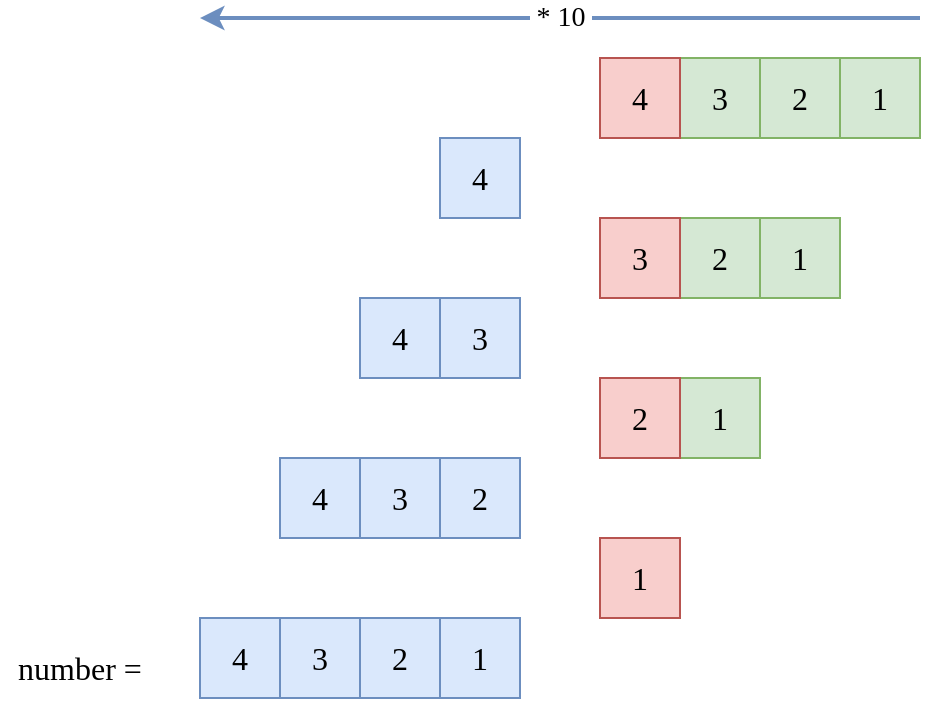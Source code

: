 <mxfile version="24.2.5" type="device">
  <diagram name="Page-1" id="BiH42gk8LcioDMxBzIxK">
    <mxGraphModel dx="1434" dy="835" grid="1" gridSize="10" guides="1" tooltips="1" connect="1" arrows="1" fold="1" page="1" pageScale="1" pageWidth="850" pageHeight="1100" math="0" shadow="0">
      <root>
        <mxCell id="0" />
        <mxCell id="1" parent="0" />
        <mxCell id="6_L2TqiYfCNutB5mRZmD-48" value="&amp;nbsp;* 10&amp;nbsp;" style="endArrow=none;html=1;rounded=1;strokeColor=#6c8ebf;fontFamily=Ubuntu;fontSize=14;fillColor=#dae8fc;strokeWidth=2;startArrow=classic;startFill=1;endFill=0;" parent="1" edge="1">
          <mxGeometry width="50" height="50" relative="1" as="geometry">
            <mxPoint x="240" y="140" as="sourcePoint" />
            <mxPoint x="600" y="140" as="targetPoint" />
          </mxGeometry>
        </mxCell>
        <mxCell id="6_L2TqiYfCNutB5mRZmD-49" value="number =" style="text;html=1;align=center;verticalAlign=middle;whiteSpace=wrap;rounded=0;fontFamily=Ubuntu;fontSize=16;" parent="1" vertex="1">
          <mxGeometry x="140" y="450" width="80" height="30" as="geometry" />
        </mxCell>
        <mxCell id="6_L2TqiYfCNutB5mRZmD-15" value="4" style="rounded=0;whiteSpace=wrap;html=1;strokeColor=#6c8ebf;strokeWidth=1;fontFamily=Ubuntu;fontSize=16;fillColor=#dae8fc;" parent="1" vertex="1">
          <mxGeometry x="360" y="200" width="40" height="40" as="geometry" />
        </mxCell>
        <mxCell id="6_L2TqiYfCNutB5mRZmD-11" value="4" style="rounded=0;whiteSpace=wrap;html=1;strokeColor=#6c8ebf;strokeWidth=1;fontFamily=Ubuntu;fontSize=16;fillColor=#dae8fc;" parent="1" vertex="1">
          <mxGeometry x="320" y="280" width="40" height="40" as="geometry" />
        </mxCell>
        <mxCell id="6_L2TqiYfCNutB5mRZmD-50" value="3" style="rounded=0;whiteSpace=wrap;html=1;strokeColor=#82b366;strokeWidth=1;fontFamily=Ubuntu;fontSize=16;fillColor=#d5e8d4;" parent="1" vertex="1">
          <mxGeometry x="480" y="160" width="40" height="40" as="geometry" />
        </mxCell>
        <mxCell id="6_L2TqiYfCNutB5mRZmD-12" value="3" style="rounded=0;whiteSpace=wrap;html=1;strokeColor=#6c8ebf;strokeWidth=1;fontFamily=Ubuntu;fontSize=16;fillColor=#dae8fc;" parent="1" vertex="1">
          <mxGeometry x="360" y="280" width="40" height="40" as="geometry" />
        </mxCell>
        <mxCell id="6_L2TqiYfCNutB5mRZmD-51" value="2" style="rounded=0;whiteSpace=wrap;html=1;strokeColor=#82b366;strokeWidth=1;fontFamily=Ubuntu;fontSize=16;fillColor=#d5e8d4;" parent="1" vertex="1">
          <mxGeometry x="520" y="160" width="40" height="40" as="geometry" />
        </mxCell>
        <mxCell id="6_L2TqiYfCNutB5mRZmD-52" value="1" style="rounded=0;whiteSpace=wrap;html=1;strokeColor=#82b366;strokeWidth=1;fontFamily=Ubuntu;fontSize=16;fillColor=#d5e8d4;" parent="1" vertex="1">
          <mxGeometry x="560" y="160" width="40" height="40" as="geometry" />
        </mxCell>
        <mxCell id="6_L2TqiYfCNutB5mRZmD-8" value="2" style="rounded=0;whiteSpace=wrap;html=1;strokeColor=#6c8ebf;strokeWidth=1;fontFamily=Ubuntu;fontSize=16;fillColor=#dae8fc;" parent="1" vertex="1">
          <mxGeometry x="360" y="360" width="40" height="40" as="geometry" />
        </mxCell>
        <mxCell id="6_L2TqiYfCNutB5mRZmD-53" value="4" style="rounded=0;whiteSpace=wrap;html=1;strokeColor=#6c8ebf;strokeWidth=1;fontFamily=Ubuntu;fontSize=16;fillColor=#dae8fc;" parent="1" vertex="1">
          <mxGeometry x="280" y="360" width="40" height="40" as="geometry" />
        </mxCell>
        <mxCell id="6_L2TqiYfCNutB5mRZmD-54" value="3" style="rounded=0;whiteSpace=wrap;html=1;strokeColor=#6c8ebf;strokeWidth=1;fontFamily=Ubuntu;fontSize=16;fillColor=#dae8fc;" parent="1" vertex="1">
          <mxGeometry x="320" y="360" width="40" height="40" as="geometry" />
        </mxCell>
        <mxCell id="6_L2TqiYfCNutB5mRZmD-56" value="2" style="rounded=0;whiteSpace=wrap;html=1;strokeColor=#82b366;strokeWidth=1;fontFamily=Ubuntu;fontSize=16;fillColor=#d5e8d4;" parent="1" vertex="1">
          <mxGeometry x="480" y="240" width="40" height="40" as="geometry" />
        </mxCell>
        <mxCell id="6_L2TqiYfCNutB5mRZmD-55" value="3" style="rounded=0;whiteSpace=wrap;html=1;strokeColor=#b85450;strokeWidth=1;fontFamily=Ubuntu;fontSize=16;fillColor=#f8cecc;" parent="1" vertex="1">
          <mxGeometry x="440" y="240" width="40" height="40" as="geometry" />
        </mxCell>
        <mxCell id="6_L2TqiYfCNutB5mRZmD-57" value="1" style="rounded=0;whiteSpace=wrap;html=1;strokeColor=#82b366;strokeWidth=1;fontFamily=Ubuntu;fontSize=16;fillColor=#d5e8d4;" parent="1" vertex="1">
          <mxGeometry x="520" y="240" width="40" height="40" as="geometry" />
        </mxCell>
        <mxCell id="6_L2TqiYfCNutB5mRZmD-58" value="1" style="rounded=0;whiteSpace=wrap;html=1;strokeColor=#82b366;strokeWidth=1;fontFamily=Ubuntu;fontSize=16;fillColor=#d5e8d4;" parent="1" vertex="1">
          <mxGeometry x="480" y="320" width="40" height="40" as="geometry" />
        </mxCell>
        <mxCell id="6_L2TqiYfCNutB5mRZmD-59" value="2" style="rounded=0;whiteSpace=wrap;html=1;strokeColor=#b85450;strokeWidth=1;fontFamily=Ubuntu;fontSize=16;fillColor=#f8cecc;" parent="1" vertex="1">
          <mxGeometry x="440" y="320" width="40" height="40" as="geometry" />
        </mxCell>
        <mxCell id="6_L2TqiYfCNutB5mRZmD-60" value="2" style="rounded=0;whiteSpace=wrap;html=1;strokeColor=#6c8ebf;strokeWidth=1;fontFamily=Ubuntu;fontSize=16;fillColor=#dae8fc;" parent="1" vertex="1">
          <mxGeometry x="320" y="440" width="40" height="40" as="geometry" />
        </mxCell>
        <mxCell id="6_L2TqiYfCNutB5mRZmD-61" value="4" style="rounded=0;whiteSpace=wrap;html=1;strokeColor=#6c8ebf;strokeWidth=1;fontFamily=Ubuntu;fontSize=16;fillColor=#dae8fc;" parent="1" vertex="1">
          <mxGeometry x="240" y="440" width="40" height="40" as="geometry" />
        </mxCell>
        <mxCell id="6_L2TqiYfCNutB5mRZmD-62" value="3" style="rounded=0;whiteSpace=wrap;html=1;strokeColor=#6c8ebf;strokeWidth=1;fontFamily=Ubuntu;fontSize=16;fillColor=#dae8fc;" parent="1" vertex="1">
          <mxGeometry x="280" y="440" width="40" height="40" as="geometry" />
        </mxCell>
        <mxCell id="6_L2TqiYfCNutB5mRZmD-63" value="1" style="rounded=0;whiteSpace=wrap;html=1;strokeColor=#6c8ebf;strokeWidth=1;fontFamily=Ubuntu;fontSize=16;fillColor=#dae8fc;" parent="1" vertex="1">
          <mxGeometry x="360" y="440" width="40" height="40" as="geometry" />
        </mxCell>
        <mxCell id="6_L2TqiYfCNutB5mRZmD-64" value="1" style="rounded=0;whiteSpace=wrap;html=1;strokeColor=#b85450;strokeWidth=1;fontFamily=Ubuntu;fontSize=16;fillColor=#f8cecc;" parent="1" vertex="1">
          <mxGeometry x="440" y="400" width="40" height="40" as="geometry" />
        </mxCell>
        <mxCell id="6_L2TqiYfCNutB5mRZmD-18" value="4" style="rounded=0;whiteSpace=wrap;html=1;strokeColor=#b85450;strokeWidth=1;fontFamily=Ubuntu;fontSize=16;fillColor=#f8cecc;" parent="1" vertex="1">
          <mxGeometry x="440" y="160" width="40" height="40" as="geometry" />
        </mxCell>
      </root>
    </mxGraphModel>
  </diagram>
</mxfile>
